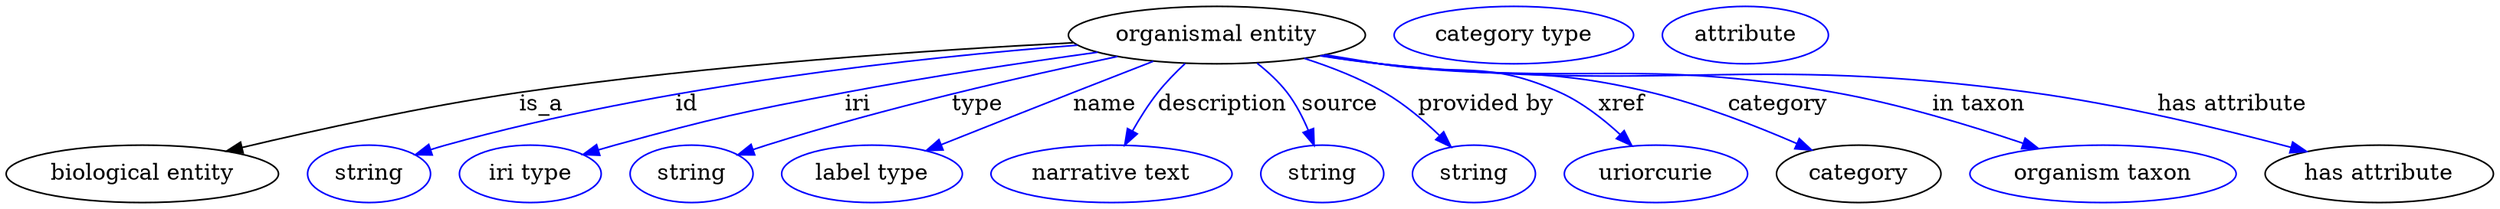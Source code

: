 digraph {
	graph [bb="0,0,1556.6,123"];
	node [label="\N"];
	"organismal entity"	[height=0.5,
		label="organismal entity",
		pos="757.14,105",
		width=2.5817];
	"biological entity"	[height=0.5,
		pos="85.142,18",
		width=2.3651];
	"organismal entity" -> "biological entity"	[label=is_a,
		lp="334.14,61.5",
		pos="e,137.99,32.297 667.21,100.21 578.59,95.674 439.52,86.405 320.14,69 261.18,60.404 194.86,45.834 147.74,34.633"];
	id	[color=blue,
		height=0.5,
		label=string,
		pos="226.14,18",
		width=1.0652];
	"organismal entity" -> id	[color=blue,
		label=id,
		lp="425.14,61.5",
		pos="e,255.13,29.99 669.8,98.628 571.96,91.024 409.37,73.611 274.14,36 271.03,35.135 267.84,34.172 264.64,33.155",
		style=solid];
	iri	[color=blue,
		height=0.5,
		label="iri type",
		pos="327.14,18",
		width=1.2277];
	"organismal entity" -> iri	[color=blue,
		label=iri,
		lp="532.14,61.5",
		pos="e,360.44,29.93 682.39,94.276 636.56,87.943 576.78,79.012 524.14,69 460.07,56.813 444.08,53.14 381.14,36 377.57,35.026 373.87,33.97 \
370.17,32.877",
		style=solid];
	type	[color=blue,
		height=0.5,
		label=string,
		pos="428.14,18",
		width=1.0652];
	"organismal entity" -> type	[color=blue,
		label=type,
		lp="607.14,61.5",
		pos="e,457.1,29.898 694.86,91.566 637.26,79.461 549.59,59.487 475.14,36 472.39,35.131 469.56,34.201 466.71,33.24",
		style=solid];
	name	[color=blue,
		height=0.5,
		label="label type",
		pos="541.14,18",
		width=1.5707];
	"organismal entity" -> name	[color=blue,
		label=name,
		lp="687.14,61.5",
		pos="e,575.08,32.539 717.25,88.552 701.61,82.481 683.53,75.437 667.14,69 639.59,58.174 608.69,45.914 584.38,36.244",
		style=solid];
	description	[color=blue,
		height=0.5,
		label="narrative text",
		pos="691.14,18",
		width=2.0943];
	"organismal entity" -> description	[color=blue,
		label=description,
		lp="760.64,61.5",
		pos="e,699.42,35.979 737.26,87.166 731.39,81.694 725.19,75.379 720.14,69 714.32,61.647 708.89,53.001 704.33,44.985",
		style=solid];
	source	[color=blue,
		height=0.5,
		label=string,
		pos="823.14,18",
		width=1.0652];
	"organismal entity" -> source	[color=blue,
		label=source,
		lp="834.14,61.5",
		pos="e,818.04,35.85 782.34,87.354 789.06,82.065 795.9,75.803 801.14,69 806.58,61.951 810.98,53.351 814.38,45.285",
		style=solid];
	"provided by"	[color=blue,
		height=0.5,
		label=string,
		pos="918.14,18",
		width=1.0652];
	"organismal entity" -> "provided by"	[color=blue,
		label="provided by",
		lp="925.64,61.5",
		pos="e,903.79,34.858 811.84,90.4 828.6,85.031 846.68,77.961 862.14,69 874.6,61.78 886.73,51.48 896.5,42.104",
		style=solid];
	xref	[color=blue,
		height=0.5,
		label=uriorcurie,
		pos="1032.1,18",
		width=1.5887];
	"organismal entity" -> xref	[color=blue,
		label=xref,
		lp="1010.6,61.5",
		pos="e,1017,35.659 824.89,92.639 836.32,90.742 848.07,88.805 859.14,87 909.34,78.82 925.84,90.031 972.14,69 985.92,62.744 999.08,52.445 \
1009.5,42.815",
		style=solid];
	category	[height=0.5,
		pos="1159.1,18",
		width=1.4263];
	"organismal entity" -> category	[color=blue,
		label=category,
		lp="1108.6,61.5",
		pos="e,1129.6,32.905 823.45,92.36 835.31,90.445 847.58,88.574 859.14,87 934.43,76.75 955.28,86.789 1029.1,69 1060.7,61.394 1095,48.002 \
1120.4,36.991",
		style=solid];
	"in taxon"	[color=blue,
		height=0.5,
		label="organism taxon",
		pos="1312.1,18",
		width=2.3109];
	"organismal entity" -> "in taxon"	[color=blue,
		label="in taxon",
		lp="1234.1,61.5",
		pos="e,1271.7,33.856 822.3,92.123 834.51,90.187 847.19,88.37 859.14,87 985.24,72.549 1019.2,91.244 1144.1,69 1184.5,61.822 1228.8,48.373 \
1261.8,37.23",
		style=solid];
	"has attribute"	[height=0.5,
		pos="1485.1,18",
		width=1.9859];
	"organismal entity" -> "has attribute"	[color=blue,
		label="has attribute",
		lp="1393.1,61.5",
		pos="e,1439.7,31.974 821.73,92.024 834.11,90.072 847,88.275 859.14,87 1039.7,68.045 1087.3,93.389 1267.1,69 1323.2,61.401 1386,46.263 \
1429.8,34.625",
		style=solid];
	"named thing_category"	[color=blue,
		height=0.5,
		label="category type",
		pos="943.14,105",
		width=2.0762];
	"organismal entity_has attribute"	[color=blue,
		height=0.5,
		label=attribute,
		pos="1088.1,105",
		width=1.4443];
}
